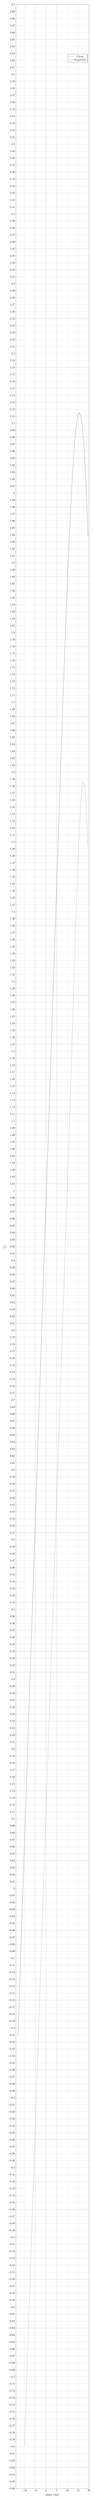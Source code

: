 %CL alpha Wing High Lift
\begin{tikzpicture}

\begin{axis}[
width=0.9\textwidth,
height=0.55\textheight,
scaled ticks=false, tick label style={/pgf/number format/fixed},
xmin=-14.0,
xmax=20,
xlabel={alpha ($\deg$)},
xmajorgrids,
ymin=-0.86,
ymax=2.7,
ylabel={C\textsubscript{L}},
ymajorgrids,
legend entries = {Clean\\Flap@TO\\}
]

\addplot [
color=black,
densely dashed
]
table[row sep=crcr]{
-10.0	-0.799\\
-9.244	-0.731\\
-8.489	-0.662\\
-7.733	-0.594\\
-6.977	-0.525\\
-6.221	-0.457\\
-5.466	-0.388\\
-4.71	-0.32\\
-3.954	-0.251\\
-3.198	-0.183\\
-2.443	-0.114\\
-1.687	-0.046\\
-0.931	0.022\\
-0.175	0.091\\
0.58	0.159\\
1.336	0.228\\
2.092	0.296\\
2.847	0.365\\
3.603	0.433\\
4.359	0.502\\
5.115	0.57\\
5.87	0.638\\
6.626	0.707\\
7.382	0.775\\
8.138	0.844\\
8.893	0.912\\
9.649	0.981\\
10.405	1.049\\
11.161	1.118\\
11.916	1.191\\
12.672	1.268\\
13.428	1.343\\
14.184	1.414\\
14.939	1.478\\
15.695	1.53\\
16.451	1.567\\
17.206	1.585\\
17.962	1.582\\
18.718	1.552\\
19.474	1.494\\
};

\addplot [
color=black,
solid
]
table[row sep=crcr]{
-13.0	-0.21\\
-12.336	-0.149\\
-11.672	-0.088\\
-11.008	-0.027\\
-10.344	0.033\\
-9.68	0.094\\
-9.016	0.155\\
-8.352	0.216\\
-7.688	0.277\\
-7.024	0.337\\
-6.36	0.398\\
-5.696	0.459\\
-5.032	0.52\\
-4.368	0.581\\
-3.704	0.641\\
-3.04	0.702\\
-2.376	0.763\\
-1.712	0.824\\
-1.048	0.885\\
-0.384	0.945\\
0.28	1.006\\
0.944	1.067\\
1.608	1.128\\
2.272	1.189\\
2.936	1.249\\
3.6	1.31\\
4.264	1.371\\
4.928	1.432\\
5.592	1.493\\
6.256	1.553\\
6.92	1.614\\
7.584	1.674\\
8.248	1.732\\
8.912	1.789\\
9.576	1.843\\
10.241	1.894\\
10.905	1.941\\
11.569	1.983\\
12.233	2.021\\
12.897	2.053\\
13.561	2.079\\
14.225	2.099\\
14.889	2.111\\
15.553	2.115\\
16.217	2.11\\
16.881	2.096\\
17.545	2.073\\
18.209	2.039\\
18.873	1.994\\
19.537	1.938\\
};
\end{axis}
\end{tikzpicture}%
